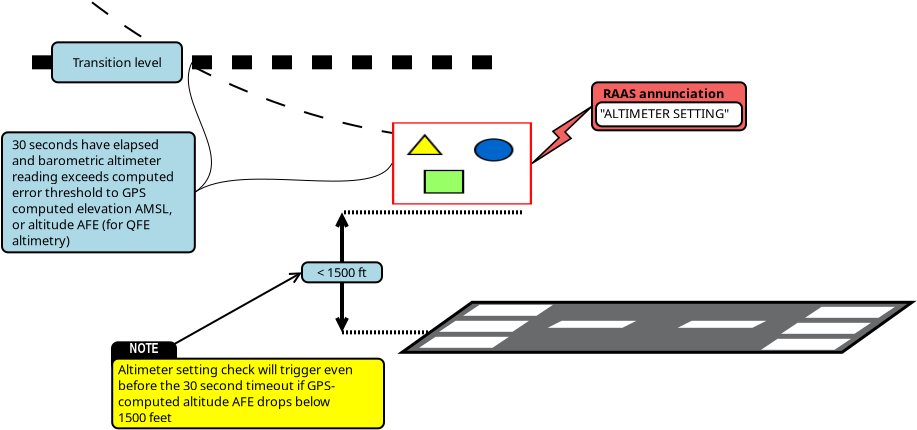 <?xml version="1.0" encoding="UTF-8"?>
<dia:diagram xmlns:dia="http://www.lysator.liu.se/~alla/dia/">
  <dia:layer name="Background" visible="true" active="true">
    <dia:object type="Standard - Line" version="0" id="O0">
      <dia:attribute name="obj_pos">
        <dia:point val="4,20"/>
      </dia:attribute>
      <dia:attribute name="obj_bb">
        <dia:rectangle val="3.65,19.65;28.35,20.35"/>
      </dia:attribute>
      <dia:attribute name="conn_endpoints">
        <dia:point val="4,20"/>
        <dia:point val="28,20"/>
      </dia:attribute>
      <dia:attribute name="numcp">
        <dia:int val="1"/>
      </dia:attribute>
      <dia:attribute name="line_width">
        <dia:real val="0.7"/>
      </dia:attribute>
      <dia:attribute name="line_style">
        <dia:enum val="1"/>
      </dia:attribute>
    </dia:object>
    <dia:object type="Standard - Image" version="0" id="O1">
      <dia:attribute name="obj_pos">
        <dia:point val="22,23"/>
      </dia:attribute>
      <dia:attribute name="obj_bb">
        <dia:rectangle val="21.9,22.9;29.1,27.21"/>
      </dia:attribute>
      <dia:attribute name="elem_corner">
        <dia:point val="22,23"/>
      </dia:attribute>
      <dia:attribute name="elem_width">
        <dia:real val="7"/>
      </dia:attribute>
      <dia:attribute name="elem_height">
        <dia:real val="4.11"/>
      </dia:attribute>
      <dia:attribute name="border_width">
        <dia:real val="0.2"/>
      </dia:attribute>
      <dia:attribute name="line_style">
        <dia:enum val="1"/>
      </dia:attribute>
      <dia:attribute name="draw_border">
        <dia:boolean val="false"/>
      </dia:attribute>
      <dia:attribute name="keep_aspect">
        <dia:boolean val="true"/>
      </dia:attribute>
      <dia:attribute name="file">
        <dia:string>#airplane_descending.png#</dia:string>
      </dia:attribute>
    </dia:object>
    <dia:group>
      <dia:object type="Standard - Box" version="0" id="O2">
        <dia:attribute name="obj_pos">
          <dia:point val="32,21"/>
        </dia:attribute>
        <dia:attribute name="obj_bb">
          <dia:rectangle val="31.95,20.95;39.75,23.45"/>
        </dia:attribute>
        <dia:attribute name="elem_corner">
          <dia:point val="32,21"/>
        </dia:attribute>
        <dia:attribute name="elem_width">
          <dia:real val="7.7"/>
        </dia:attribute>
        <dia:attribute name="elem_height">
          <dia:real val="2.4"/>
        </dia:attribute>
        <dia:attribute name="border_width">
          <dia:real val="0.1"/>
        </dia:attribute>
        <dia:attribute name="inner_color">
          <dia:color val="#f46161"/>
        </dia:attribute>
        <dia:attribute name="show_background">
          <dia:boolean val="true"/>
        </dia:attribute>
        <dia:attribute name="corner_radius">
          <dia:real val="0.3"/>
        </dia:attribute>
      </dia:object>
      <dia:object type="Standard - Text" version="1" id="O3">
        <dia:attribute name="obj_pos">
          <dia:point val="35.6,21.8"/>
        </dia:attribute>
        <dia:attribute name="obj_bb">
          <dia:rectangle val="32.165,21.205;39.035,21.95"/>
        </dia:attribute>
        <dia:attribute name="text">
          <dia:composite type="text">
            <dia:attribute name="string">
              <dia:string>#RAAS annunciation#</dia:string>
            </dia:attribute>
            <dia:attribute name="font">
              <dia:font family="sans" style="80" name="Helvetica-Bold"/>
            </dia:attribute>
            <dia:attribute name="height">
              <dia:real val="0.8"/>
            </dia:attribute>
            <dia:attribute name="pos">
              <dia:point val="35.6,21.8"/>
            </dia:attribute>
            <dia:attribute name="color">
              <dia:color val="#000000"/>
            </dia:attribute>
            <dia:attribute name="alignment">
              <dia:enum val="1"/>
            </dia:attribute>
          </dia:composite>
        </dia:attribute>
        <dia:attribute name="valign">
          <dia:enum val="3"/>
        </dia:attribute>
      </dia:object>
      <dia:object type="Standard - Box" version="0" id="O4">
        <dia:attribute name="obj_pos">
          <dia:point val="32.2,22"/>
        </dia:attribute>
        <dia:attribute name="obj_bb">
          <dia:rectangle val="32.15,21.95;39.55,23.25"/>
        </dia:attribute>
        <dia:attribute name="elem_corner">
          <dia:point val="32.2,22"/>
        </dia:attribute>
        <dia:attribute name="elem_width">
          <dia:real val="7.3"/>
        </dia:attribute>
        <dia:attribute name="elem_height">
          <dia:real val="1.2"/>
        </dia:attribute>
        <dia:attribute name="border_width">
          <dia:real val="0.1"/>
        </dia:attribute>
        <dia:attribute name="show_background">
          <dia:boolean val="true"/>
        </dia:attribute>
        <dia:attribute name="corner_radius">
          <dia:real val="0.3"/>
        </dia:attribute>
      </dia:object>
      <dia:object type="Standard - Text" version="1" id="O5">
        <dia:attribute name="obj_pos">
          <dia:point val="32.4,22.8"/>
        </dia:attribute>
        <dia:attribute name="obj_bb">
          <dia:rectangle val="32.4,22.205;39.425,22.95"/>
        </dia:attribute>
        <dia:attribute name="text">
          <dia:composite type="text">
            <dia:attribute name="string">
              <dia:string>#"ALTIMETER SETTING"#</dia:string>
            </dia:attribute>
            <dia:attribute name="font">
              <dia:font family="sans" style="0" name="Helvetica"/>
            </dia:attribute>
            <dia:attribute name="height">
              <dia:real val="0.8"/>
            </dia:attribute>
            <dia:attribute name="pos">
              <dia:point val="32.4,22.8"/>
            </dia:attribute>
            <dia:attribute name="color">
              <dia:color val="#000000"/>
            </dia:attribute>
            <dia:attribute name="alignment">
              <dia:enum val="0"/>
            </dia:attribute>
          </dia:composite>
        </dia:attribute>
        <dia:attribute name="valign">
          <dia:enum val="3"/>
        </dia:attribute>
      </dia:object>
    </dia:group>
    <dia:object type="Network - WAN Link" version="1" id="O6">
      <dia:attribute name="obj_pos">
        <dia:point val="29,25.055"/>
      </dia:attribute>
      <dia:attribute name="obj_bb">
        <dia:rectangle val="29,22.2;32,25.055"/>
      </dia:attribute>
      <dia:attribute name="conn_endpoints">
        <dia:point val="29,25.055"/>
        <dia:point val="32,22.2"/>
      </dia:attribute>
      <dia:attribute name="width">
        <dia:real val="1"/>
      </dia:attribute>
      <dia:attribute name="line_color">
        <dia:color val="#000000"/>
      </dia:attribute>
      <dia:attribute name="fill_color">
        <dia:color val="#f46161"/>
      </dia:attribute>
      <dia:connections>
        <dia:connection handle="0" to="O1" connection="4"/>
        <dia:connection handle="1" to="O2" connection="3"/>
      </dia:connections>
    </dia:object>
    <dia:object type="Standard - Arc" version="0" id="O7">
      <dia:attribute name="obj_pos">
        <dia:point val="7,17"/>
      </dia:attribute>
      <dia:attribute name="obj_bb">
        <dia:rectangle val="6.934,16.934;25.566,25.121"/>
      </dia:attribute>
      <dia:attribute name="conn_endpoints">
        <dia:point val="7,17"/>
        <dia:point val="25.5,25.055"/>
      </dia:attribute>
      <dia:attribute name="curve_distance">
        <dia:real val="1"/>
      </dia:attribute>
      <dia:attribute name="line_style">
        <dia:enum val="1"/>
      </dia:attribute>
      <dia:connections>
        <dia:connection handle="1" to="O1" connection="8"/>
      </dia:connections>
    </dia:object>
    <dia:object type="Standard - BezierLine" version="0" id="O8">
      <dia:attribute name="obj_pos">
        <dia:point val="12.141,26.5"/>
      </dia:attribute>
      <dia:attribute name="obj_bb">
        <dia:rectangle val="12.106,25.021;22.034,26.535"/>
      </dia:attribute>
      <dia:attribute name="bez_points">
        <dia:point val="12.141,26.5"/>
        <dia:point val="14.5,24.887"/>
        <dia:point val="21,27"/>
        <dia:point val="22,25.055"/>
      </dia:attribute>
      <dia:attribute name="corner_types">
        <dia:enum val="0"/>
        <dia:enum val="0"/>
      </dia:attribute>
      <dia:attribute name="line_width">
        <dia:real val="0.05"/>
      </dia:attribute>
      <dia:connections>
        <dia:connection handle="0" to="O12" connection="4"/>
        <dia:connection handle="3" to="O1" connection="3"/>
      </dia:connections>
    </dia:object>
    <dia:object type="Standard - BezierLine" version="0" id="O9">
      <dia:attribute name="obj_pos">
        <dia:point val="12.141,26.5"/>
      </dia:attribute>
      <dia:attribute name="obj_bb">
        <dia:rectangle val="11.79,19.966;13.0,26.535"/>
      </dia:attribute>
      <dia:attribute name="bez_points">
        <dia:point val="12.141,26.5"/>
        <dia:point val="14.5,24.887"/>
        <dia:point val="11,22"/>
        <dia:point val="12,20"/>
      </dia:attribute>
      <dia:attribute name="corner_types">
        <dia:enum val="0"/>
        <dia:enum val="0"/>
      </dia:attribute>
      <dia:attribute name="line_width">
        <dia:real val="0.05"/>
      </dia:attribute>
      <dia:connections>
        <dia:connection handle="0" to="O12" connection="4"/>
      </dia:connections>
    </dia:object>
    <dia:group>
      <dia:object type="Standard - Box" version="0" id="O10">
        <dia:attribute name="obj_pos">
          <dia:point val="5,19"/>
        </dia:attribute>
        <dia:attribute name="obj_bb">
          <dia:rectangle val="4.95,18.95;11.55,21.05"/>
        </dia:attribute>
        <dia:attribute name="elem_corner">
          <dia:point val="5,19"/>
        </dia:attribute>
        <dia:attribute name="elem_width">
          <dia:real val="6.5"/>
        </dia:attribute>
        <dia:attribute name="elem_height">
          <dia:real val="2"/>
        </dia:attribute>
        <dia:attribute name="border_width">
          <dia:real val="0.1"/>
        </dia:attribute>
        <dia:attribute name="inner_color">
          <dia:color val="#add8e6"/>
        </dia:attribute>
        <dia:attribute name="show_background">
          <dia:boolean val="true"/>
        </dia:attribute>
        <dia:attribute name="corner_radius">
          <dia:real val="0.3"/>
        </dia:attribute>
      </dia:object>
      <dia:object type="Standard - Text" version="1" id="O11">
        <dia:attribute name="obj_pos">
          <dia:point val="8.25,20"/>
        </dia:attribute>
        <dia:attribute name="obj_bb">
          <dia:rectangle val="5.841,19.628;10.659,20.372"/>
        </dia:attribute>
        <dia:attribute name="text">
          <dia:composite type="text">
            <dia:attribute name="string">
              <dia:string>#Transition level#</dia:string>
            </dia:attribute>
            <dia:attribute name="font">
              <dia:font family="sans" style="0" name="Helvetica"/>
            </dia:attribute>
            <dia:attribute name="height">
              <dia:real val="0.8"/>
            </dia:attribute>
            <dia:attribute name="pos">
              <dia:point val="8.25,20.223"/>
            </dia:attribute>
            <dia:attribute name="color">
              <dia:color val="#000000"/>
            </dia:attribute>
            <dia:attribute name="alignment">
              <dia:enum val="1"/>
            </dia:attribute>
          </dia:composite>
        </dia:attribute>
        <dia:attribute name="valign">
          <dia:enum val="2"/>
        </dia:attribute>
        <dia:connections>
          <dia:connection handle="0" to="O10" connection="8"/>
        </dia:connections>
      </dia:object>
    </dia:group>
    <dia:object type="Standard - Box" version="0" id="O12">
      <dia:attribute name="obj_pos">
        <dia:point val="2.5,23.5"/>
      </dia:attribute>
      <dia:attribute name="obj_bb">
        <dia:rectangle val="2.45,23.45;12.191,29.55"/>
      </dia:attribute>
      <dia:attribute name="elem_corner">
        <dia:point val="2.5,23.5"/>
      </dia:attribute>
      <dia:attribute name="elem_width">
        <dia:real val="9.641"/>
      </dia:attribute>
      <dia:attribute name="elem_height">
        <dia:real val="6"/>
      </dia:attribute>
      <dia:attribute name="border_width">
        <dia:real val="0.1"/>
      </dia:attribute>
      <dia:attribute name="inner_color">
        <dia:color val="#add8e6"/>
      </dia:attribute>
      <dia:attribute name="show_background">
        <dia:boolean val="true"/>
      </dia:attribute>
      <dia:attribute name="corner_radius">
        <dia:real val="0.3"/>
      </dia:attribute>
    </dia:object>
    <dia:object type="Standard - Text" version="1" id="O13">
      <dia:attribute name="obj_pos">
        <dia:point val="3,26.5"/>
      </dia:attribute>
      <dia:attribute name="obj_bb">
        <dia:rectangle val="3,23.7;11.726,29.3"/>
      </dia:attribute>
      <dia:attribute name="text">
        <dia:composite type="text">
          <dia:attribute name="string">
            <dia:string>#30 seconds have elapsed
and barometric altimeter
reading exceeds computed
error threshold to GPS
computed elevation AMSL,
or altitude AFE (for QFE
altimetry)#</dia:string>
          </dia:attribute>
          <dia:attribute name="font">
            <dia:font family="sans" style="0" name="Helvetica"/>
          </dia:attribute>
          <dia:attribute name="height">
            <dia:real val="0.8"/>
          </dia:attribute>
          <dia:attribute name="pos">
            <dia:point val="3,24.313"/>
          </dia:attribute>
          <dia:attribute name="color">
            <dia:color val="#000000"/>
          </dia:attribute>
          <dia:attribute name="alignment">
            <dia:enum val="0"/>
          </dia:attribute>
        </dia:composite>
      </dia:attribute>
      <dia:attribute name="valign">
        <dia:enum val="2"/>
      </dia:attribute>
    </dia:object>
    <dia:object type="Standard - Line" version="0" id="O14">
      <dia:attribute name="obj_pos">
        <dia:point val="28.5,27.5"/>
      </dia:attribute>
      <dia:attribute name="obj_bb">
        <dia:rectangle val="19.4,27.4;28.6,27.6"/>
      </dia:attribute>
      <dia:attribute name="conn_endpoints">
        <dia:point val="28.5,27.5"/>
        <dia:point val="19.5,27.5"/>
      </dia:attribute>
      <dia:attribute name="numcp">
        <dia:int val="1"/>
      </dia:attribute>
      <dia:attribute name="line_width">
        <dia:real val="0.2"/>
      </dia:attribute>
      <dia:attribute name="line_style">
        <dia:enum val="4"/>
      </dia:attribute>
    </dia:object>
    <dia:object type="Standard - Line" version="0" id="O15">
      <dia:attribute name="obj_pos">
        <dia:point val="24,33.5"/>
      </dia:attribute>
      <dia:attribute name="obj_bb">
        <dia:rectangle val="19.4,33.4;24.1,33.6"/>
      </dia:attribute>
      <dia:attribute name="conn_endpoints">
        <dia:point val="24,33.5"/>
        <dia:point val="19.5,33.5"/>
      </dia:attribute>
      <dia:attribute name="numcp">
        <dia:int val="1"/>
      </dia:attribute>
      <dia:attribute name="line_width">
        <dia:real val="0.2"/>
      </dia:attribute>
      <dia:attribute name="line_style">
        <dia:enum val="4"/>
      </dia:attribute>
    </dia:object>
    <dia:object type="Standard - Line" version="0" id="O16">
      <dia:attribute name="obj_pos">
        <dia:point val="19.5,27.5"/>
      </dia:attribute>
      <dia:attribute name="obj_bb">
        <dia:rectangle val="19.088,27.4;19.912,33.6"/>
      </dia:attribute>
      <dia:attribute name="conn_endpoints">
        <dia:point val="19.5,27.5"/>
        <dia:point val="19.5,33.5"/>
      </dia:attribute>
      <dia:attribute name="numcp">
        <dia:int val="1"/>
      </dia:attribute>
      <dia:attribute name="line_width">
        <dia:real val="0.2"/>
      </dia:attribute>
      <dia:attribute name="start_arrow">
        <dia:enum val="1"/>
      </dia:attribute>
      <dia:attribute name="start_arrow_length">
        <dia:real val="0.5"/>
      </dia:attribute>
      <dia:attribute name="start_arrow_width">
        <dia:real val="0.5"/>
      </dia:attribute>
      <dia:attribute name="end_arrow">
        <dia:enum val="1"/>
      </dia:attribute>
      <dia:attribute name="end_arrow_length">
        <dia:real val="0.5"/>
      </dia:attribute>
      <dia:attribute name="end_arrow_width">
        <dia:real val="0.5"/>
      </dia:attribute>
    </dia:object>
    <dia:object type="Standard - Line" version="0" id="O17">
      <dia:attribute name="obj_pos">
        <dia:point val="11.112,34.088"/>
      </dia:attribute>
      <dia:attribute name="obj_bb">
        <dia:rectangle val="11.044,30.431;17.598,34.156"/>
      </dia:attribute>
      <dia:attribute name="conn_endpoints">
        <dia:point val="11.112,34.088"/>
        <dia:point val="17.5,30.5"/>
      </dia:attribute>
      <dia:attribute name="numcp">
        <dia:int val="1"/>
      </dia:attribute>
      <dia:attribute name="end_arrow">
        <dia:enum val="1"/>
      </dia:attribute>
      <dia:attribute name="end_arrow_length">
        <dia:real val="0.5"/>
      </dia:attribute>
      <dia:attribute name="end_arrow_width">
        <dia:real val="0.5"/>
      </dia:attribute>
      <dia:connections>
        <dia:connection handle="0" to="O20" connection="2"/>
        <dia:connection handle="1" to="O18" connection="3"/>
      </dia:connections>
    </dia:object>
    <dia:group>
      <dia:object type="Standard - Box" version="0" id="O18">
        <dia:attribute name="obj_pos">
          <dia:point val="17.5,30"/>
        </dia:attribute>
        <dia:attribute name="obj_bb">
          <dia:rectangle val="17.45,29.95;21.55,31.05"/>
        </dia:attribute>
        <dia:attribute name="elem_corner">
          <dia:point val="17.5,30"/>
        </dia:attribute>
        <dia:attribute name="elem_width">
          <dia:real val="4"/>
        </dia:attribute>
        <dia:attribute name="elem_height">
          <dia:real val="1"/>
        </dia:attribute>
        <dia:attribute name="border_width">
          <dia:real val="0.1"/>
        </dia:attribute>
        <dia:attribute name="inner_color">
          <dia:color val="#add8e6"/>
        </dia:attribute>
        <dia:attribute name="show_background">
          <dia:boolean val="true"/>
        </dia:attribute>
        <dia:attribute name="corner_radius">
          <dia:real val="0.3"/>
        </dia:attribute>
      </dia:object>
      <dia:object type="Standard - Text" version="1" id="O19">
        <dia:attribute name="obj_pos">
          <dia:point val="19.5,30.5"/>
        </dia:attribute>
        <dia:attribute name="obj_bb">
          <dia:rectangle val="17.981,30.128;21.019,30.872"/>
        </dia:attribute>
        <dia:attribute name="text">
          <dia:composite type="text">
            <dia:attribute name="string">
              <dia:string>#&lt; 1500 ft#</dia:string>
            </dia:attribute>
            <dia:attribute name="font">
              <dia:font family="sans" style="0" name="Helvetica"/>
            </dia:attribute>
            <dia:attribute name="height">
              <dia:real val="0.8"/>
            </dia:attribute>
            <dia:attribute name="pos">
              <dia:point val="19.5,30.723"/>
            </dia:attribute>
            <dia:attribute name="color">
              <dia:color val="#000000"/>
            </dia:attribute>
            <dia:attribute name="alignment">
              <dia:enum val="1"/>
            </dia:attribute>
          </dia:composite>
        </dia:attribute>
        <dia:attribute name="valign">
          <dia:enum val="2"/>
        </dia:attribute>
        <dia:connections>
          <dia:connection handle="0" to="O18" connection="8"/>
        </dia:connections>
      </dia:object>
    </dia:group>
    <dia:group>
      <dia:group>
        <dia:object type="Standard - Box" version="0" id="O20">
          <dia:attribute name="obj_pos">
            <dia:point val="8,34"/>
          </dia:attribute>
          <dia:attribute name="obj_bb">
            <dia:rectangle val="7.95,33.95;11.25,35.45"/>
          </dia:attribute>
          <dia:attribute name="elem_corner">
            <dia:point val="8,34"/>
          </dia:attribute>
          <dia:attribute name="elem_width">
            <dia:real val="3.2"/>
          </dia:attribute>
          <dia:attribute name="elem_height">
            <dia:real val="1.4"/>
          </dia:attribute>
          <dia:attribute name="border_width">
            <dia:real val="0.1"/>
          </dia:attribute>
          <dia:attribute name="inner_color">
            <dia:color val="#000000"/>
          </dia:attribute>
          <dia:attribute name="show_background">
            <dia:boolean val="true"/>
          </dia:attribute>
          <dia:attribute name="corner_radius">
            <dia:real val="0.3"/>
          </dia:attribute>
        </dia:object>
        <dia:object type="Standard - Text" version="1" id="O21">
          <dia:attribute name="obj_pos">
            <dia:point val="9.6,34.4"/>
          </dia:attribute>
          <dia:attribute name="obj_bb">
            <dia:rectangle val="8.871,34.032;10.329,34.767"/>
          </dia:attribute>
          <dia:attribute name="text">
            <dia:composite type="text">
              <dia:attribute name="string">
                <dia:string>#NOTE#</dia:string>
              </dia:attribute>
              <dia:attribute name="font">
                <dia:font family="Arial Narrow" style="80" name="Courier"/>
              </dia:attribute>
              <dia:attribute name="height">
                <dia:real val="0.8"/>
              </dia:attribute>
              <dia:attribute name="pos">
                <dia:point val="9.6,34.633"/>
              </dia:attribute>
              <dia:attribute name="color">
                <dia:color val="#ffffff"/>
              </dia:attribute>
              <dia:attribute name="alignment">
                <dia:enum val="1"/>
              </dia:attribute>
            </dia:composite>
          </dia:attribute>
          <dia:attribute name="valign">
            <dia:enum val="2"/>
          </dia:attribute>
        </dia:object>
      </dia:group>
      <dia:object type="Standard - Box" version="0" id="O22">
        <dia:attribute name="obj_pos">
          <dia:point val="8.01,34.819"/>
        </dia:attribute>
        <dia:attribute name="obj_bb">
          <dia:rectangle val="7.96,34.769;21.65,38.35"/>
        </dia:attribute>
        <dia:attribute name="elem_corner">
          <dia:point val="8.01,34.819"/>
        </dia:attribute>
        <dia:attribute name="elem_width">
          <dia:real val="13.59"/>
        </dia:attribute>
        <dia:attribute name="elem_height">
          <dia:real val="3.481"/>
        </dia:attribute>
        <dia:attribute name="border_width">
          <dia:real val="0.1"/>
        </dia:attribute>
        <dia:attribute name="inner_color">
          <dia:color val="#ffff00"/>
        </dia:attribute>
        <dia:attribute name="show_background">
          <dia:boolean val="true"/>
        </dia:attribute>
        <dia:attribute name="corner_radius">
          <dia:real val="0.3"/>
        </dia:attribute>
      </dia:object>
      <dia:object type="Standard - Text" version="1" id="O23">
        <dia:attribute name="obj_pos">
          <dia:point val="8.3,35.6"/>
        </dia:attribute>
        <dia:attribute name="obj_bb">
          <dia:rectangle val="8.3,35.005;21.165,38.15"/>
        </dia:attribute>
        <dia:attribute name="text">
          <dia:composite type="text">
            <dia:attribute name="string">
              <dia:string>#Altimeter setting check will trigger even
before the 30 second timeout if GPS-
computed altitude AFE drops below
1500 feet#</dia:string>
            </dia:attribute>
            <dia:attribute name="font">
              <dia:font family="sans" style="0" name="Helvetica"/>
            </dia:attribute>
            <dia:attribute name="height">
              <dia:real val="0.8"/>
            </dia:attribute>
            <dia:attribute name="pos">
              <dia:point val="8.3,35.6"/>
            </dia:attribute>
            <dia:attribute name="color">
              <dia:color val="#000000"/>
            </dia:attribute>
            <dia:attribute name="alignment">
              <dia:enum val="0"/>
            </dia:attribute>
          </dia:composite>
        </dia:attribute>
        <dia:attribute name="valign">
          <dia:enum val="3"/>
        </dia:attribute>
      </dia:object>
    </dia:group>
    <dia:group>
      <dia:object type="Standard - Polygon" version="0" id="O24">
        <dia:attribute name="obj_pos">
          <dia:point val="26,32"/>
        </dia:attribute>
        <dia:attribute name="obj_bb">
          <dia:rectangle val="22.266,31.925;48.234,34.575"/>
        </dia:attribute>
        <dia:attribute name="poly_points">
          <dia:point val="26,32"/>
          <dia:point val="48,32"/>
          <dia:point val="44.5,34.5"/>
          <dia:point val="22.5,34.5"/>
        </dia:attribute>
        <dia:attribute name="line_width">
          <dia:real val="0.15"/>
        </dia:attribute>
        <dia:attribute name="inner_color">
          <dia:color val="#696a6c"/>
        </dia:attribute>
        <dia:attribute name="show_background">
          <dia:boolean val="true"/>
        </dia:attribute>
      </dia:object>
      <dia:object type="Standard - Polygon" version="0" id="O25">
        <dia:attribute name="obj_pos">
          <dia:point val="24.2,33.8"/>
        </dia:attribute>
        <dia:attribute name="obj_bb">
          <dia:rectangle val="23.352,33.725;27.848,34.275"/>
        </dia:attribute>
        <dia:attribute name="poly_points">
          <dia:point val="24.2,33.8"/>
          <dia:point val="27.6,33.8"/>
          <dia:point val="27,34.2"/>
          <dia:point val="23.6,34.2"/>
        </dia:attribute>
        <dia:attribute name="line_color">
          <dia:color val="#ffffff"/>
        </dia:attribute>
        <dia:attribute name="line_width">
          <dia:real val="0.15"/>
        </dia:attribute>
        <dia:attribute name="show_background">
          <dia:boolean val="true"/>
        </dia:attribute>
      </dia:object>
      <dia:object type="Standard - Polygon" version="0" id="O26">
        <dia:attribute name="obj_pos">
          <dia:point val="25.2,33"/>
        </dia:attribute>
        <dia:attribute name="obj_bb">
          <dia:rectangle val="24.352,32.925;28.848,33.475"/>
        </dia:attribute>
        <dia:attribute name="poly_points">
          <dia:point val="25.2,33"/>
          <dia:point val="28.6,33"/>
          <dia:point val="28,33.4"/>
          <dia:point val="24.6,33.4"/>
        </dia:attribute>
        <dia:attribute name="line_color">
          <dia:color val="#ffffff"/>
        </dia:attribute>
        <dia:attribute name="line_width">
          <dia:real val="0.15"/>
        </dia:attribute>
        <dia:attribute name="show_background">
          <dia:boolean val="true"/>
        </dia:attribute>
      </dia:object>
      <dia:object type="Standard - Polygon" version="0" id="O27">
        <dia:attribute name="obj_pos">
          <dia:point val="26.4,32.2"/>
        </dia:attribute>
        <dia:attribute name="obj_bb">
          <dia:rectangle val="25.552,32.125;30.048,32.675"/>
        </dia:attribute>
        <dia:attribute name="poly_points">
          <dia:point val="26.4,32.2"/>
          <dia:point val="29.8,32.2"/>
          <dia:point val="29.2,32.6"/>
          <dia:point val="25.8,32.6"/>
        </dia:attribute>
        <dia:attribute name="line_color">
          <dia:color val="#ffffff"/>
        </dia:attribute>
        <dia:attribute name="line_width">
          <dia:real val="0.15"/>
        </dia:attribute>
        <dia:attribute name="show_background">
          <dia:boolean val="true"/>
        </dia:attribute>
      </dia:object>
      <dia:object type="Standard - Polygon" version="0" id="O28">
        <dia:attribute name="obj_pos">
          <dia:point val="30.5,33"/>
        </dia:attribute>
        <dia:attribute name="obj_bb">
          <dia:rectangle val="29.782,32.925;34.218,33.275"/>
        </dia:attribute>
        <dia:attribute name="poly_points">
          <dia:point val="30.5,33"/>
          <dia:point val="33.9,33"/>
          <dia:point val="33.5,33.2"/>
          <dia:point val="30.1,33.2"/>
        </dia:attribute>
        <dia:attribute name="line_color">
          <dia:color val="#ffffff"/>
        </dia:attribute>
        <dia:attribute name="line_width">
          <dia:real val="0.15"/>
        </dia:attribute>
        <dia:attribute name="show_background">
          <dia:boolean val="true"/>
        </dia:attribute>
      </dia:object>
      <dia:object type="Standard - Polygon" version="0" id="O29">
        <dia:attribute name="obj_pos">
          <dia:point val="37,33"/>
        </dia:attribute>
        <dia:attribute name="obj_bb">
          <dia:rectangle val="36.282,32.925;40.718,33.275"/>
        </dia:attribute>
        <dia:attribute name="poly_points">
          <dia:point val="37,33"/>
          <dia:point val="40.4,33"/>
          <dia:point val="40,33.2"/>
          <dia:point val="36.6,33.2"/>
        </dia:attribute>
        <dia:attribute name="line_color">
          <dia:color val="#ffffff"/>
        </dia:attribute>
        <dia:attribute name="line_width">
          <dia:real val="0.15"/>
        </dia:attribute>
        <dia:attribute name="show_background">
          <dia:boolean val="true"/>
        </dia:attribute>
      </dia:object>
      <dia:object type="Standard - Polygon" version="0" id="O30">
        <dia:attribute name="obj_pos">
          <dia:point val="41.3,33.9"/>
        </dia:attribute>
        <dia:attribute name="obj_bb">
          <dia:rectangle val="40.452,33.825;44.948,34.375"/>
        </dia:attribute>
        <dia:attribute name="poly_points">
          <dia:point val="41.3,33.9"/>
          <dia:point val="44.7,33.9"/>
          <dia:point val="44.1,34.3"/>
          <dia:point val="40.7,34.3"/>
        </dia:attribute>
        <dia:attribute name="line_color">
          <dia:color val="#ffffff"/>
        </dia:attribute>
        <dia:attribute name="line_width">
          <dia:real val="0.15"/>
        </dia:attribute>
        <dia:attribute name="show_background">
          <dia:boolean val="true"/>
        </dia:attribute>
      </dia:object>
      <dia:object type="Standard - Polygon" version="0" id="O31">
        <dia:attribute name="obj_pos">
          <dia:point val="42.3,33.1"/>
        </dia:attribute>
        <dia:attribute name="obj_bb">
          <dia:rectangle val="41.452,33.025;45.948,33.575"/>
        </dia:attribute>
        <dia:attribute name="poly_points">
          <dia:point val="42.3,33.1"/>
          <dia:point val="45.7,33.1"/>
          <dia:point val="45.1,33.5"/>
          <dia:point val="41.7,33.5"/>
        </dia:attribute>
        <dia:attribute name="line_color">
          <dia:color val="#ffffff"/>
        </dia:attribute>
        <dia:attribute name="line_width">
          <dia:real val="0.15"/>
        </dia:attribute>
        <dia:attribute name="show_background">
          <dia:boolean val="true"/>
        </dia:attribute>
      </dia:object>
      <dia:object type="Standard - Polygon" version="0" id="O32">
        <dia:attribute name="obj_pos">
          <dia:point val="43.5,32.3"/>
        </dia:attribute>
        <dia:attribute name="obj_bb">
          <dia:rectangle val="42.652,32.225;47.148,32.775"/>
        </dia:attribute>
        <dia:attribute name="poly_points">
          <dia:point val="43.5,32.3"/>
          <dia:point val="46.9,32.3"/>
          <dia:point val="46.3,32.7"/>
          <dia:point val="42.9,32.7"/>
        </dia:attribute>
        <dia:attribute name="line_color">
          <dia:color val="#ffffff"/>
        </dia:attribute>
        <dia:attribute name="line_width">
          <dia:real val="0.15"/>
        </dia:attribute>
        <dia:attribute name="show_background">
          <dia:boolean val="true"/>
        </dia:attribute>
      </dia:object>
    </dia:group>
  </dia:layer>
</dia:diagram>
